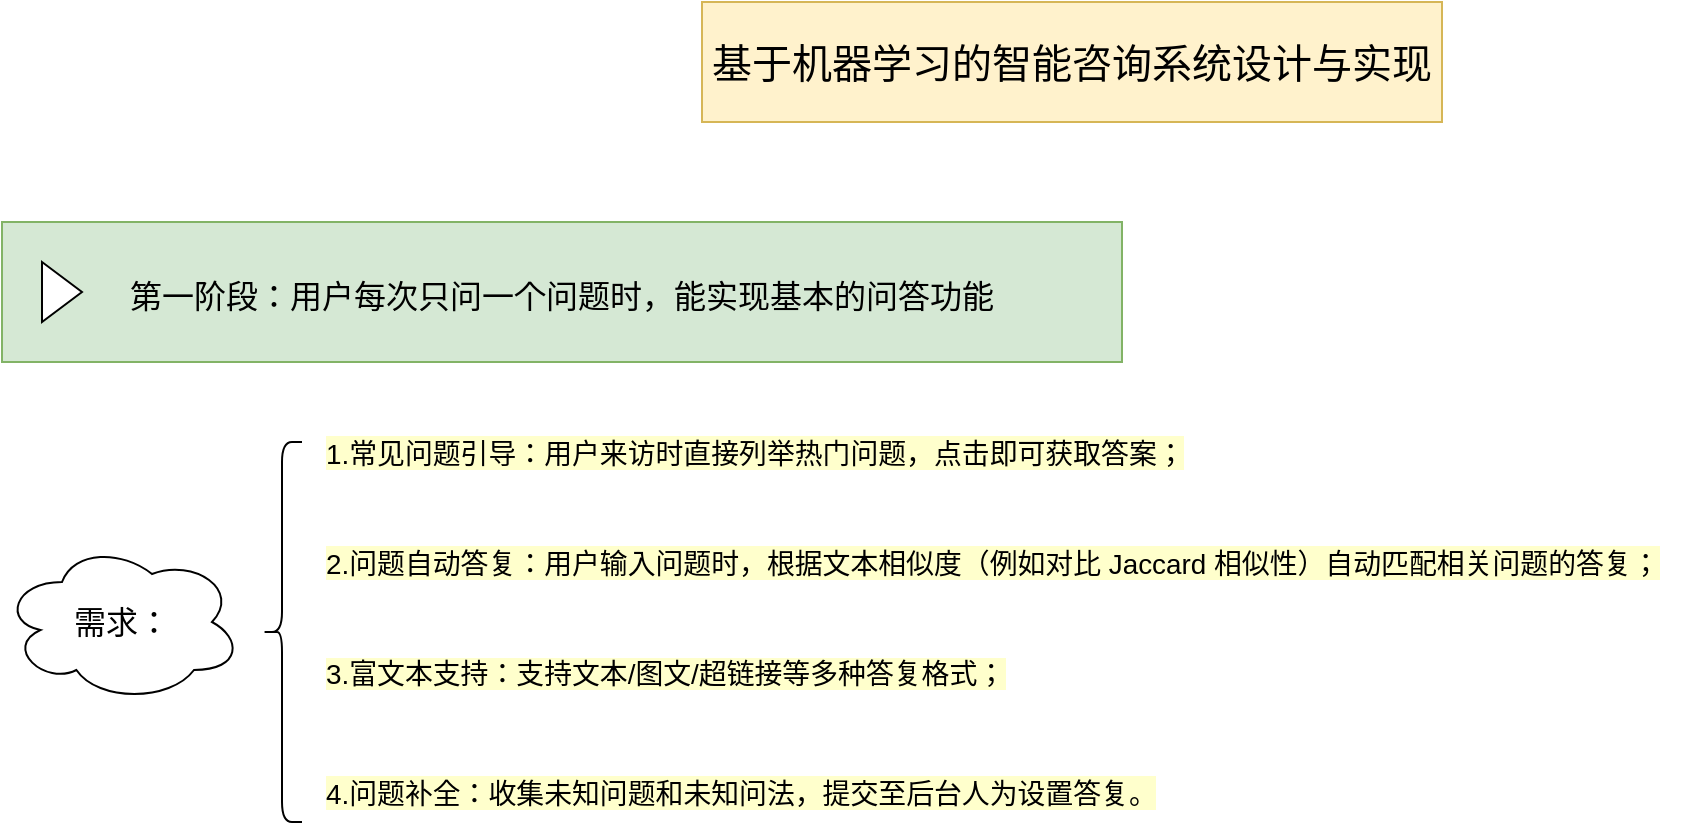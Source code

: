 <mxfile version="20.5.3" type="github" pages="4">
  <diagram id="uAzu-Drl-Yu9si6dqU-0" name="第 1 页">
    <mxGraphModel dx="1438" dy="547" grid="1" gridSize="10" guides="1" tooltips="1" connect="1" arrows="1" fold="1" page="0" pageScale="1" pageWidth="827" pageHeight="1169" math="0" shadow="0">
      <root>
        <mxCell id="0" />
        <mxCell id="1" parent="0" />
        <mxCell id="-5osqSNISesOadWC6FPo-1" value="&lt;div&gt;&lt;span style=&quot;font-family: 宋体;&quot;&gt;&lt;font style=&quot;font-size: 20px;&quot;&gt;基于机器学习的智能咨询系统设计与实现&lt;/font&gt;&lt;/span&gt;&lt;/div&gt;" style="rounded=0;whiteSpace=wrap;html=1;fillColor=#fff2cc;strokeColor=#d6b656;" parent="1" vertex="1">
          <mxGeometry x="110" y="20" width="370" height="60" as="geometry" />
        </mxCell>
        <mxCell id="hYYrIalPpaFLWgTzp6Dy-1" value="&lt;font style=&quot;font-size: 16px;&quot;&gt;第一阶段：用户每次只问一个问题时，能实现基本的问答功能&lt;/font&gt;" style="html=1;whiteSpace=wrap;container=1;recursiveResize=0;collapsible=0;fontSize=20;fillColor=#d5e8d4;strokeColor=#82b366;" parent="1" vertex="1">
          <mxGeometry x="-240" y="130" width="560" height="70" as="geometry" />
        </mxCell>
        <mxCell id="hYYrIalPpaFLWgTzp6Dy-2" value="" style="triangle;html=1;whiteSpace=wrap;fontSize=20;" parent="hYYrIalPpaFLWgTzp6Dy-1" vertex="1">
          <mxGeometry x="20" y="20" width="20" height="30" as="geometry" />
        </mxCell>
        <mxCell id="hYYrIalPpaFLWgTzp6Dy-3" value="需求：" style="ellipse;shape=cloud;whiteSpace=wrap;html=1;fontSize=16;" parent="1" vertex="1">
          <mxGeometry x="-240" y="290" width="120" height="80" as="geometry" />
        </mxCell>
        <mxCell id="hYYrIalPpaFLWgTzp6Dy-4" value="" style="shape=curlyBracket;whiteSpace=wrap;html=1;rounded=1;labelPosition=left;verticalLabelPosition=middle;align=right;verticalAlign=middle;fontSize=16;" parent="1" vertex="1">
          <mxGeometry x="-110" y="240" width="20" height="190" as="geometry" />
        </mxCell>
        <mxCell id="hYYrIalPpaFLWgTzp6Dy-8" value="&lt;div style=&quot;&quot;&gt;&lt;span style=&quot;background-color: rgb(255, 255, 204);&quot;&gt;&lt;span style=&quot;font-size: 10.45pt;&quot;&gt;1.常见问题引导：用户来访时直接列举热门问题，点击即可获取&lt;/span&gt;&lt;span style=&quot;font-size: 10.45pt;&quot;&gt;答案；&lt;/span&gt;&lt;/span&gt;&lt;/div&gt;" style="text;html=1;strokeColor=none;fillColor=none;align=left;verticalAlign=middle;whiteSpace=wrap;rounded=0;fontFamily=Helvetica;fontSize=16;" parent="1" vertex="1">
          <mxGeometry x="-80" y="220" width="440" height="50" as="geometry" />
        </mxCell>
        <mxCell id="hYYrIalPpaFLWgTzp6Dy-9" value="&lt;div&gt;&lt;span style=&quot;background-color: rgb(255, 255, 204);&quot;&gt;&lt;span style=&quot;font-size: 10.45pt;&quot;&gt;2.问题自动答复：用户输入问题时，根据文本相似度（例如对比 Jaccard 相似性）自动&lt;/span&gt;&lt;span style=&quot;font-size: 10.45pt;&quot;&gt;匹配相关问题的答复；&lt;/span&gt;&lt;/span&gt;&lt;/div&gt;" style="text;html=1;strokeColor=none;fillColor=none;align=left;verticalAlign=middle;whiteSpace=wrap;rounded=0;fontFamily=Helvetica;fontSize=16;" parent="1" vertex="1">
          <mxGeometry x="-80" y="280" width="690" height="40" as="geometry" />
        </mxCell>
        <mxCell id="hYYrIalPpaFLWgTzp6Dy-10" value="&lt;div style=&quot;&quot;&gt;&lt;span style=&quot;font-size: 10.45pt;&quot;&gt;&lt;span style=&quot;background-color: rgb(255, 255, 204);&quot;&gt;3.富文本支持：支持文本/图文/超链接等多种答复格式；&lt;/span&gt;&lt;br&gt;&lt;/span&gt;&lt;/div&gt;" style="text;html=1;strokeColor=none;fillColor=none;align=left;verticalAlign=middle;whiteSpace=wrap;rounded=0;fontFamily=Helvetica;fontSize=16;" parent="1" vertex="1">
          <mxGeometry x="-80" y="340" width="360" height="30" as="geometry" />
        </mxCell>
        <mxCell id="hYYrIalPpaFLWgTzp6Dy-11" value="&lt;div style=&quot;&quot;&gt;&lt;span style=&quot;background-color: rgb(255, 255, 204);&quot;&gt;&lt;span style=&quot;font-size: 10.45pt;&quot;&gt;4.问题补全：收集未&lt;/span&gt;&lt;span style=&quot;font-size: 10.45pt;&quot;&gt;知问题和未知问法，提交至后台人为设置答复。&lt;/span&gt;&lt;/span&gt;&lt;/div&gt;" style="text;html=1;strokeColor=none;fillColor=none;align=left;verticalAlign=middle;whiteSpace=wrap;rounded=0;fontFamily=Helvetica;fontSize=16;" parent="1" vertex="1">
          <mxGeometry x="-80" y="400" width="420" height="30" as="geometry" />
        </mxCell>
      </root>
    </mxGraphModel>
  </diagram>
  <diagram id="W8EgYUsVqFiFB-bkUpeZ" name="第 2 页">
    <mxGraphModel dx="1038" dy="547" grid="1" gridSize="10" guides="1" tooltips="1" connect="1" arrows="1" fold="1" page="0" pageScale="1" pageWidth="827" pageHeight="1169" math="0" shadow="0">
      <root>
        <mxCell id="0" />
        <mxCell id="1" parent="0" />
        <mxCell id="DgIMJLGIvdPtwlmF3EMC-1" value="&lt;p style=&quot;margin-right: 1.25pt; margin-left: 1.65pt; text-indent: 0.3pt;&quot; align=&quot;center&quot; class=&quot;MsoNormal&quot;&gt;&lt;span style=&quot;mso-spacerun:&#39;yes&#39;;font-family:&#39;Times New Roman&#39;;mso-ascii-font-family:Calibri;&lt;br/&gt;font-size:8.5pt;&quot;&gt;用户问题&lt;/span&gt;&lt;span style=&quot;mso-spacerun:&#39;yes&#39;;font-family:Calibri;mso-fareast-font-family:&#39;Times New Roman&#39;;&lt;br/&gt;mso-hansi-font-family:&#39;Times New Roman&#39;;mso-bidi-font-family:&#39;Times New Roman&#39;;font-size:8.5pt;&quot;&gt;&lt;/span&gt;&lt;/p&gt;" style="rounded=0;whiteSpace=wrap;html=1;" parent="1" vertex="1">
          <mxGeometry x="80" y="40" width="80" height="440" as="geometry" />
        </mxCell>
        <mxCell id="DgIMJLGIvdPtwlmF3EMC-2" value="" style="rounded=0;whiteSpace=wrap;html=1;" parent="1" vertex="1">
          <mxGeometry x="200" y="40" width="190" height="440" as="geometry" />
        </mxCell>
        <mxCell id="DgIMJLGIvdPtwlmF3EMC-3" value="问题类型分析" style="rounded=0;whiteSpace=wrap;html=1;" parent="1" vertex="1">
          <mxGeometry x="235" y="110" width="120" height="60" as="geometry" />
        </mxCell>
        <mxCell id="DgIMJLGIvdPtwlmF3EMC-4" value="停止词" style="rounded=0;whiteSpace=wrap;html=1;" parent="1" vertex="1">
          <mxGeometry x="235" y="200" width="120" height="60" as="geometry" />
        </mxCell>
        <mxCell id="DgIMJLGIvdPtwlmF3EMC-5" value="关键字提取" style="rounded=0;whiteSpace=wrap;html=1;" parent="1" vertex="1">
          <mxGeometry x="235" y="290" width="120" height="60" as="geometry" />
        </mxCell>
        <mxCell id="DgIMJLGIvdPtwlmF3EMC-6" value="同义词扩展" style="rounded=0;whiteSpace=wrap;html=1;" parent="1" vertex="1">
          <mxGeometry x="235" y="380" width="120" height="60" as="geometry" />
        </mxCell>
        <mxCell id="DgIMJLGIvdPtwlmF3EMC-7" value="" style="rounded=0;whiteSpace=wrap;html=1;" parent="1" vertex="1">
          <mxGeometry x="450" y="40" width="150" height="440" as="geometry" />
        </mxCell>
        <mxCell id="DgIMJLGIvdPtwlmF3EMC-8" value="常见问题集" style="rounded=0;whiteSpace=wrap;html=1;" parent="1" vertex="1">
          <mxGeometry x="470" y="140" width="120" height="80" as="geometry" />
        </mxCell>
        <mxCell id="DgIMJLGIvdPtwlmF3EMC-9" value="计算句子的相似度" style="rounded=0;whiteSpace=wrap;html=1;" parent="1" vertex="1">
          <mxGeometry x="470" y="310" width="120" height="80" as="geometry" />
        </mxCell>
        <mxCell id="DgIMJLGIvdPtwlmF3EMC-10" value="判断" style="rhombus;whiteSpace=wrap;html=1;" parent="1" vertex="1">
          <mxGeometry x="680" y="220" width="110" height="80" as="geometry" />
        </mxCell>
        <mxCell id="DgIMJLGIvdPtwlmF3EMC-11" value="" style="endArrow=classic;html=1;rounded=0;entryX=0;entryY=0.5;entryDx=0;entryDy=0;exitX=1;exitY=0.5;exitDx=0;exitDy=0;" parent="1" source="DgIMJLGIvdPtwlmF3EMC-2" target="DgIMJLGIvdPtwlmF3EMC-7" edge="1">
          <mxGeometry width="50" height="50" relative="1" as="geometry">
            <mxPoint x="410" y="310" as="sourcePoint" />
            <mxPoint x="460" y="260" as="targetPoint" />
          </mxGeometry>
        </mxCell>
        <mxCell id="DgIMJLGIvdPtwlmF3EMC-13" value="" style="endArrow=classic;html=1;rounded=0;exitX=1;exitY=0.5;exitDx=0;exitDy=0;entryX=0;entryY=0.5;entryDx=0;entryDy=0;" parent="1" source="DgIMJLGIvdPtwlmF3EMC-7" target="DgIMJLGIvdPtwlmF3EMC-10" edge="1">
          <mxGeometry width="50" height="50" relative="1" as="geometry">
            <mxPoint x="410" y="310" as="sourcePoint" />
            <mxPoint x="460" y="260" as="targetPoint" />
          </mxGeometry>
        </mxCell>
        <mxCell id="DgIMJLGIvdPtwlmF3EMC-14" value="" style="rounded=0;whiteSpace=wrap;html=1;" parent="1" vertex="1">
          <mxGeometry x="860" y="125" width="140" height="355" as="geometry" />
        </mxCell>
        <mxCell id="DgIMJLGIvdPtwlmF3EMC-15" value="相关文档提取" style="rounded=0;whiteSpace=wrap;html=1;" parent="1" vertex="1">
          <mxGeometry x="870" y="200" width="120" height="60" as="geometry" />
        </mxCell>
        <mxCell id="DgIMJLGIvdPtwlmF3EMC-16" value="形成候选问题集" style="rounded=0;whiteSpace=wrap;html=1;" parent="1" vertex="1">
          <mxGeometry x="870" y="290" width="120" height="60" as="geometry" />
        </mxCell>
        <mxCell id="DgIMJLGIvdPtwlmF3EMC-17" value="计算句子相似度" style="rounded=0;whiteSpace=wrap;html=1;" parent="1" vertex="1">
          <mxGeometry x="870" y="380" width="120" height="60" as="geometry" />
        </mxCell>
        <mxCell id="DgIMJLGIvdPtwlmF3EMC-18" value="提取答案" style="rounded=0;whiteSpace=wrap;html=1;" parent="1" vertex="1">
          <mxGeometry x="1050" y="40" width="80" height="440" as="geometry" />
        </mxCell>
        <mxCell id="DgIMJLGIvdPtwlmF3EMC-19" value="返回给用户" style="rounded=0;whiteSpace=wrap;html=1;" parent="1" vertex="1">
          <mxGeometry x="1190" y="40" width="80" height="440" as="geometry" />
        </mxCell>
        <mxCell id="DgIMJLGIvdPtwlmF3EMC-21" value="" style="edgeStyle=elbowEdgeStyle;elbow=vertical;endArrow=classic;html=1;rounded=0;exitX=0.5;exitY=1;exitDx=0;exitDy=0;entryX=0.5;entryY=1;entryDx=0;entryDy=0;" parent="1" source="DgIMJLGIvdPtwlmF3EMC-18" target="DgIMJLGIvdPtwlmF3EMC-7" edge="1">
          <mxGeometry width="50" height="50" relative="1" as="geometry">
            <mxPoint x="730" y="610" as="sourcePoint" />
            <mxPoint x="780" y="560" as="targetPoint" />
            <Array as="points">
              <mxPoint x="830" y="550" />
              <mxPoint x="570" y="590" />
            </Array>
          </mxGeometry>
        </mxCell>
        <mxCell id="DgIMJLGIvdPtwlmF3EMC-23" value="" style="edgeStyle=segmentEdgeStyle;endArrow=classic;html=1;rounded=0;exitX=0.5;exitY=0;exitDx=0;exitDy=0;" parent="1" source="DgIMJLGIvdPtwlmF3EMC-10" edge="1">
          <mxGeometry width="50" height="50" relative="1" as="geometry">
            <mxPoint x="740" y="150" as="sourcePoint" />
            <mxPoint x="1050" y="70" as="targetPoint" />
            <Array as="points">
              <mxPoint x="735" y="70" />
              <mxPoint x="1050" y="70" />
            </Array>
          </mxGeometry>
        </mxCell>
        <mxCell id="DgIMJLGIvdPtwlmF3EMC-25" value="" style="endArrow=none;html=1;rounded=0;entryX=0.5;entryY=1;entryDx=0;entryDy=0;" parent="1" target="DgIMJLGIvdPtwlmF3EMC-10" edge="1">
          <mxGeometry width="50" height="50" relative="1" as="geometry">
            <mxPoint x="735" y="390" as="sourcePoint" />
            <mxPoint x="670" y="260" as="targetPoint" />
          </mxGeometry>
        </mxCell>
        <mxCell id="DgIMJLGIvdPtwlmF3EMC-26" value="" style="endArrow=classic;html=1;rounded=0;entryX=-0.038;entryY=0.547;entryDx=0;entryDy=0;entryPerimeter=0;" parent="1" target="DgIMJLGIvdPtwlmF3EMC-18" edge="1">
          <mxGeometry width="50" height="50" relative="1" as="geometry">
            <mxPoint x="1000" y="281" as="sourcePoint" />
            <mxPoint x="670" y="260" as="targetPoint" />
          </mxGeometry>
        </mxCell>
        <mxCell id="DgIMJLGIvdPtwlmF3EMC-27" value="&lt;p style=&quot;margin-top:6.95pt;margin-right:14.8pt;text-indent:7.65pt;&lt;br/&gt;mso-char-indent-count:1.0;&quot; class=&quot;MsoNormal&quot;&gt;&lt;span style=&quot;mso-spacerun:&#39;yes&#39;;font-family:&#39;Times New Roman&#39;;mso-ascii-font-family:Calibri;&lt;br/&gt;font-size:8.5pt;&quot;&gt;问题分析&lt;/span&gt;&lt;span style=&quot;mso-spacerun:&#39;yes&#39;;font-family:Calibri;mso-fareast-font-family:&#39;Times New Roman&#39;;&lt;br/&gt;mso-hansi-font-family:&#39;Times New Roman&#39;;mso-bidi-font-family:&#39;Times New Roman&#39;;font-size:8.5pt;&quot;&gt;&lt;/span&gt;&lt;/p&gt;" style="text;html=1;strokeColor=none;fillColor=none;align=center;verticalAlign=middle;whiteSpace=wrap;rounded=0;" parent="1" vertex="1">
          <mxGeometry x="265" y="60" width="60" height="30" as="geometry" />
        </mxCell>
        <mxCell id="DgIMJLGIvdPtwlmF3EMC-28" value="FAQ" style="text;html=1;strokeColor=none;fillColor=none;align=center;verticalAlign=middle;whiteSpace=wrap;rounded=0;" parent="1" vertex="1">
          <mxGeometry x="500" y="80" width="60" height="30" as="geometry" />
        </mxCell>
        <mxCell id="DgIMJLGIvdPtwlmF3EMC-29" value="相似度&amp;lt;阈值" style="text;html=1;strokeColor=none;fillColor=none;align=center;verticalAlign=middle;whiteSpace=wrap;rounded=0;" parent="1" vertex="1">
          <mxGeometry x="767" y="370" width="73" height="30" as="geometry" />
        </mxCell>
        <mxCell id="DgIMJLGIvdPtwlmF3EMC-30" value="相似度≥阈值" style="text;html=1;strokeColor=none;fillColor=none;align=center;verticalAlign=middle;whiteSpace=wrap;rounded=0;" parent="1" vertex="1">
          <mxGeometry x="750" y="40" width="90" height="30" as="geometry" />
        </mxCell>
        <mxCell id="DgIMJLGIvdPtwlmF3EMC-31" value="文本库" style="text;html=1;strokeColor=none;fillColor=none;align=center;verticalAlign=middle;whiteSpace=wrap;rounded=0;" parent="1" vertex="1">
          <mxGeometry x="900" y="140" width="60" height="30" as="geometry" />
        </mxCell>
      </root>
    </mxGraphModel>
  </diagram>
  <diagram id="9sYQ5uIjAtBLn4LA-2yb" name="第 3 页">
    <mxGraphModel dx="1438" dy="547" grid="1" gridSize="10" guides="1" tooltips="1" connect="1" arrows="1" fold="1" page="0" pageScale="1" pageWidth="827" pageHeight="1169" math="0" shadow="0">
      <root>
        <mxCell id="0" />
        <mxCell id="1" parent="0" />
        <mxCell id="US5bS5K8E5_OeSQceMzX-1" value="训练语言库" style="shape=note;whiteSpace=wrap;html=1;backgroundOutline=1;darkOpacity=0.05;direction=south;" parent="1" vertex="1">
          <mxGeometry x="-240" y="20" width="190" height="80" as="geometry" />
        </mxCell>
        <mxCell id="US5bS5K8E5_OeSQceMzX-2" value="培训工具" style="rounded=0;whiteSpace=wrap;html=1;" parent="1" vertex="1">
          <mxGeometry x="-240" y="160" width="190" height="60" as="geometry" />
        </mxCell>
        <mxCell id="US5bS5K8E5_OeSQceMzX-3" value="同义词维护工具" style="rounded=1;whiteSpace=wrap;html=1;" parent="1" vertex="1">
          <mxGeometry x="60" y="40" width="150" height="60" as="geometry" />
        </mxCell>
        <mxCell id="US5bS5K8E5_OeSQceMzX-4" value="文本格式的同义词" style="shape=note;whiteSpace=wrap;html=1;backgroundOutline=1;darkOpacity=0.05;direction=south;" parent="1" vertex="1">
          <mxGeometry x="55" y="160" width="160" height="60" as="geometry" />
        </mxCell>
        <mxCell id="US5bS5K8E5_OeSQceMzX-5" value="同义词构建工具" style="rounded=0;whiteSpace=wrap;html=1;" parent="1" vertex="1">
          <mxGeometry x="45" y="270" width="180" height="60" as="geometry" />
        </mxCell>
        <mxCell id="US5bS5K8E5_OeSQceMzX-6" value="二进制格式的同义词" style="shape=note;whiteSpace=wrap;html=1;backgroundOutline=1;darkOpacity=0.05;direction=south;" parent="1" vertex="1">
          <mxGeometry x="50" y="380" width="170" height="60" as="geometry" />
        </mxCell>
        <mxCell id="US5bS5K8E5_OeSQceMzX-7" value="测试语言库" style="shape=note;whiteSpace=wrap;html=1;backgroundOutline=1;darkOpacity=0.05;direction=south;" parent="1" vertex="1">
          <mxGeometry x="380" y="160" width="170" height="60" as="geometry" />
        </mxCell>
        <mxCell id="US5bS5K8E5_OeSQceMzX-8" value="语言分割评估" style="rounded=1;whiteSpace=wrap;html=1;" parent="1" vertex="1">
          <mxGeometry x="370" y="270" width="170" height="60" as="geometry" />
        </mxCell>
        <mxCell id="US5bS5K8E5_OeSQceMzX-9" value="" style="rounded=1;whiteSpace=wrap;html=1;" parent="1" vertex="1">
          <mxGeometry x="30" y="520" width="530" height="140" as="geometry" />
        </mxCell>
        <mxCell id="US5bS5K8E5_OeSQceMzX-10" value="分割算法" style="rounded=0;whiteSpace=wrap;html=1;" parent="1" vertex="1">
          <mxGeometry x="320" y="580" width="190" height="60" as="geometry" />
        </mxCell>
        <mxCell id="US5bS5K8E5_OeSQceMzX-11" value="语言搜索模块" style="rounded=0;whiteSpace=wrap;html=1;" parent="1" vertex="1">
          <mxGeometry x="60" y="580" width="190" height="60" as="geometry" />
        </mxCell>
        <mxCell id="US5bS5K8E5_OeSQceMzX-12" value="" style="shape=flexArrow;endArrow=classic;html=1;rounded=0;entryX=0;entryY=0;entryDx=60;entryDy=100;entryPerimeter=0;exitX=0.171;exitY=0.004;exitDx=0;exitDy=0;exitPerimeter=0;" parent="1" source="US5bS5K8E5_OeSQceMzX-9" target="US5bS5K8E5_OeSQceMzX-6" edge="1">
          <mxGeometry width="50" height="50" relative="1" as="geometry">
            <mxPoint x="190" y="510" as="sourcePoint" />
            <mxPoint x="250" y="460" as="targetPoint" />
          </mxGeometry>
        </mxCell>
        <mxCell id="US5bS5K8E5_OeSQceMzX-13" value="" style="shape=flexArrow;endArrow=classic;html=1;rounded=0;entryX=0.803;entryY=-0.024;entryDx=0;entryDy=0;entryPerimeter=0;exitX=0.5;exitY=1;exitDx=0;exitDy=0;" parent="1" source="US5bS5K8E5_OeSQceMzX-8" target="US5bS5K8E5_OeSQceMzX-9" edge="1">
          <mxGeometry width="50" height="50" relative="1" as="geometry">
            <mxPoint x="400" y="460" as="sourcePoint" />
            <mxPoint x="450" y="410" as="targetPoint" />
          </mxGeometry>
        </mxCell>
        <mxCell id="US5bS5K8E5_OeSQceMzX-14" value="" style="shape=flexArrow;endArrow=classic;html=1;rounded=0;entryX=-0.017;entryY=0.581;entryDx=0;entryDy=0;entryPerimeter=0;" parent="1" target="US5bS5K8E5_OeSQceMzX-6" edge="1">
          <mxGeometry width="50" height="50" relative="1" as="geometry">
            <mxPoint x="120" y="330" as="sourcePoint" />
            <mxPoint x="220" y="420" as="targetPoint" />
          </mxGeometry>
        </mxCell>
        <mxCell id="US5bS5K8E5_OeSQceMzX-15" value="" style="shape=flexArrow;endArrow=classic;html=1;rounded=0;entryX=-0.017;entryY=0.581;entryDx=0;entryDy=0;entryPerimeter=0;" parent="1" edge="1">
          <mxGeometry width="50" height="50" relative="1" as="geometry">
            <mxPoint x="111" y="220" as="sourcePoint" />
            <mxPoint x="111.23" y="270" as="targetPoint" />
          </mxGeometry>
        </mxCell>
        <mxCell id="US5bS5K8E5_OeSQceMzX-16" value="" style="shape=flexArrow;endArrow=classic;html=1;rounded=0;exitX=0;exitY=0;exitDx=60;exitDy=100;exitPerimeter=0;" parent="1" source="US5bS5K8E5_OeSQceMzX-7" edge="1">
          <mxGeometry width="50" height="50" relative="1" as="geometry">
            <mxPoint x="120" y="231.02" as="sourcePoint" />
            <mxPoint x="450" y="270" as="targetPoint" />
          </mxGeometry>
        </mxCell>
        <mxCell id="US5bS5K8E5_OeSQceMzX-17" value="" style="shape=flexArrow;endArrow=classic;html=1;rounded=0;entryX=0;entryY=0.5;entryDx=0;entryDy=0;entryPerimeter=0;" parent="1" source="US5bS5K8E5_OeSQceMzX-3" target="US5bS5K8E5_OeSQceMzX-4" edge="1">
          <mxGeometry width="50" height="50" relative="1" as="geometry">
            <mxPoint x="460" y="230" as="sourcePoint" />
            <mxPoint x="460" y="280" as="targetPoint" />
          </mxGeometry>
        </mxCell>
        <mxCell id="US5bS5K8E5_OeSQceMzX-18" value="" style="shape=flexArrow;endArrow=classic;html=1;rounded=0;entryX=0;entryY=0.5;entryDx=0;entryDy=0;entryPerimeter=0;" parent="1" edge="1">
          <mxGeometry width="50" height="50" relative="1" as="geometry">
            <mxPoint x="-145.5" y="100" as="sourcePoint" />
            <mxPoint x="-145.5" y="160" as="targetPoint" />
          </mxGeometry>
        </mxCell>
        <mxCell id="US5bS5K8E5_OeSQceMzX-19" value="" style="shape=flexArrow;endArrow=classic;html=1;rounded=0;entryX=0.5;entryY=1;entryDx=0;entryDy=0;entryPerimeter=0;exitX=1;exitY=0.5;exitDx=0;exitDy=0;" parent="1" source="US5bS5K8E5_OeSQceMzX-2" target="US5bS5K8E5_OeSQceMzX-4" edge="1">
          <mxGeometry width="50" height="50" relative="1" as="geometry">
            <mxPoint x="170" y="270" as="sourcePoint" />
            <mxPoint x="220" y="220" as="targetPoint" />
          </mxGeometry>
        </mxCell>
        <mxCell id="US5bS5K8E5_OeSQceMzX-20" value="切片工具" style="text;html=1;strokeColor=none;fillColor=none;align=center;verticalAlign=middle;whiteSpace=wrap;rounded=0;" parent="1" vertex="1">
          <mxGeometry x="250" y="530" width="60" height="30" as="geometry" />
        </mxCell>
      </root>
    </mxGraphModel>
  </diagram>
  <diagram id="h_fiS0A1gEwOuDGgggPj" name="第 4 页">
    <mxGraphModel dx="1438" dy="547" grid="1" gridSize="10" guides="1" tooltips="1" connect="1" arrows="1" fold="1" page="0" pageScale="1" pageWidth="827" pageHeight="1169" math="0" shadow="0">
      <root>
        <mxCell id="0" />
        <mxCell id="1" parent="0" />
        <mxCell id="aGiw0zpKW11VSSU15rmR-1" value="用户" style="rounded=0;whiteSpace=wrap;html=1;" parent="1" vertex="1">
          <mxGeometry x="-210" y="30" width="100" height="360" as="geometry" />
        </mxCell>
        <mxCell id="aGiw0zpKW11VSSU15rmR-2" value="答案抽取" style="rounded=0;whiteSpace=wrap;html=1;" parent="1" vertex="1">
          <mxGeometry x="-40" y="310" width="470" height="80" as="geometry" />
        </mxCell>
        <mxCell id="aGiw0zpKW11VSSU15rmR-3" value="问题分析" style="rounded=0;whiteSpace=wrap;html=1;" parent="1" vertex="1">
          <mxGeometry x="-40" y="30" width="160" height="60" as="geometry" />
        </mxCell>
        <mxCell id="aGiw0zpKW11VSSU15rmR-4" value="信息检索" style="rounded=0;whiteSpace=wrap;html=1;" parent="1" vertex="1">
          <mxGeometry x="240" y="30" width="190" height="60" as="geometry" />
        </mxCell>
        <mxCell id="aGiw0zpKW11VSSU15rmR-5" value="文本分析" style="rounded=0;whiteSpace=wrap;html=1;" parent="1" vertex="1">
          <mxGeometry x="240" y="180" width="190" height="60" as="geometry" />
        </mxCell>
        <mxCell id="aGiw0zpKW11VSSU15rmR-6" value="" style="shape=document;whiteSpace=wrap;html=1;boundedLbl=1;" parent="1" vertex="1">
          <mxGeometry x="580" y="20" width="120" height="80" as="geometry" />
        </mxCell>
        <mxCell id="aGiw0zpKW11VSSU15rmR-7" value="" style="shape=document;whiteSpace=wrap;html=1;boundedLbl=1;" parent="1" vertex="1">
          <mxGeometry x="560" y="40" width="120" height="80" as="geometry" />
        </mxCell>
        <mxCell id="aGiw0zpKW11VSSU15rmR-8" value="知识库" style="shape=document;whiteSpace=wrap;html=1;boundedLbl=1;" parent="1" vertex="1">
          <mxGeometry x="540" y="60" width="120" height="80" as="geometry" />
        </mxCell>
        <mxCell id="aGiw0zpKW11VSSU15rmR-9" value="" style="endArrow=classic;html=1;rounded=0;entryX=1.008;entryY=0.943;entryDx=0;entryDy=0;entryPerimeter=0;exitX=0;exitY=0.75;exitDx=0;exitDy=0;" parent="1" source="aGiw0zpKW11VSSU15rmR-2" target="aGiw0zpKW11VSSU15rmR-1" edge="1">
          <mxGeometry width="50" height="50" relative="1" as="geometry">
            <mxPoint x="290" y="270" as="sourcePoint" />
            <mxPoint x="340" y="220" as="targetPoint" />
          </mxGeometry>
        </mxCell>
        <mxCell id="aGiw0zpKW11VSSU15rmR-10" value="" style="endArrow=classic;html=1;rounded=0;exitX=0.5;exitY=1;exitDx=0;exitDy=0;entryX=0.168;entryY=-0.008;entryDx=0;entryDy=0;entryPerimeter=0;" parent="1" source="aGiw0zpKW11VSSU15rmR-3" target="aGiw0zpKW11VSSU15rmR-2" edge="1">
          <mxGeometry width="50" height="50" relative="1" as="geometry">
            <mxPoint x="290" y="270" as="sourcePoint" />
            <mxPoint x="340" y="220" as="targetPoint" />
          </mxGeometry>
        </mxCell>
        <mxCell id="aGiw0zpKW11VSSU15rmR-11" value="" style="endArrow=classic;html=1;rounded=0;exitX=0.5;exitY=1;exitDx=0;exitDy=0;entryX=0.803;entryY=-0.008;entryDx=0;entryDy=0;entryPerimeter=0;" parent="1" source="aGiw0zpKW11VSSU15rmR-5" target="aGiw0zpKW11VSSU15rmR-2" edge="1">
          <mxGeometry width="50" height="50" relative="1" as="geometry">
            <mxPoint x="290" y="270" as="sourcePoint" />
            <mxPoint x="340" y="220" as="targetPoint" />
          </mxGeometry>
        </mxCell>
        <mxCell id="aGiw0zpKW11VSSU15rmR-12" value="" style="endArrow=classic;html=1;rounded=0;entryX=0.5;entryY=0;entryDx=0;entryDy=0;exitX=0.5;exitY=1;exitDx=0;exitDy=0;" parent="1" source="aGiw0zpKW11VSSU15rmR-4" target="aGiw0zpKW11VSSU15rmR-5" edge="1">
          <mxGeometry width="50" height="50" relative="1" as="geometry">
            <mxPoint x="290" y="270" as="sourcePoint" />
            <mxPoint x="340" y="220" as="targetPoint" />
          </mxGeometry>
        </mxCell>
        <mxCell id="aGiw0zpKW11VSSU15rmR-13" value="" style="endArrow=classic;html=1;rounded=0;entryX=0;entryY=0.5;entryDx=0;entryDy=0;exitX=1.008;exitY=0.089;exitDx=0;exitDy=0;exitPerimeter=0;" parent="1" source="aGiw0zpKW11VSSU15rmR-1" target="aGiw0zpKW11VSSU15rmR-3" edge="1">
          <mxGeometry width="50" height="50" relative="1" as="geometry">
            <mxPoint x="290" y="270" as="sourcePoint" />
            <mxPoint x="340" y="220" as="targetPoint" />
          </mxGeometry>
        </mxCell>
        <mxCell id="aGiw0zpKW11VSSU15rmR-14" value="" style="endArrow=classic;html=1;rounded=0;entryX=0;entryY=0.5;entryDx=0;entryDy=0;" parent="1" source="aGiw0zpKW11VSSU15rmR-3" target="aGiw0zpKW11VSSU15rmR-4" edge="1">
          <mxGeometry width="50" height="50" relative="1" as="geometry">
            <mxPoint x="290" y="270" as="sourcePoint" />
            <mxPoint x="340" y="220" as="targetPoint" />
          </mxGeometry>
        </mxCell>
        <mxCell id="aGiw0zpKW11VSSU15rmR-15" value="" style="endArrow=classic;startArrow=classic;html=1;rounded=0;entryX=0;entryY=0.25;entryDx=0;entryDy=0;" parent="1" target="aGiw0zpKW11VSSU15rmR-8" edge="1">
          <mxGeometry width="50" height="50" relative="1" as="geometry">
            <mxPoint x="430" y="80" as="sourcePoint" />
            <mxPoint x="340" y="220" as="targetPoint" />
          </mxGeometry>
        </mxCell>
        <mxCell id="aGiw0zpKW11VSSU15rmR-17" value="问题" style="text;html=1;strokeColor=none;fillColor=none;align=center;verticalAlign=middle;whiteSpace=wrap;rounded=0;" parent="1" vertex="1">
          <mxGeometry x="-110" y="60" width="60" height="30" as="geometry" />
        </mxCell>
        <mxCell id="aGiw0zpKW11VSSU15rmR-18" value="询问" style="text;html=1;strokeColor=none;fillColor=none;align=center;verticalAlign=middle;whiteSpace=wrap;rounded=0;" parent="1" vertex="1">
          <mxGeometry x="150" y="60" width="60" height="30" as="geometry" />
        </mxCell>
        <mxCell id="aGiw0zpKW11VSSU15rmR-19" value="问题类型&lt;br&gt;问题特征" style="text;html=1;strokeColor=none;fillColor=none;align=center;verticalAlign=middle;whiteSpace=wrap;rounded=0;" parent="1" vertex="1">
          <mxGeometry x="-20" y="160" width="60" height="30" as="geometry" />
        </mxCell>
        <mxCell id="aGiw0zpKW11VSSU15rmR-20" value="文本/句子" style="text;html=1;strokeColor=none;fillColor=none;align=center;verticalAlign=middle;whiteSpace=wrap;rounded=0;" parent="1" vertex="1">
          <mxGeometry x="270" y="110" width="60" height="30" as="geometry" />
        </mxCell>
        <mxCell id="aGiw0zpKW11VSSU15rmR-21" value="句子特征" style="text;html=1;align=center;verticalAlign=middle;resizable=0;points=[];autosize=1;strokeColor=none;fillColor=none;" parent="1" vertex="1">
          <mxGeometry x="265" y="255" width="70" height="30" as="geometry" />
        </mxCell>
      </root>
    </mxGraphModel>
  </diagram>
</mxfile>
